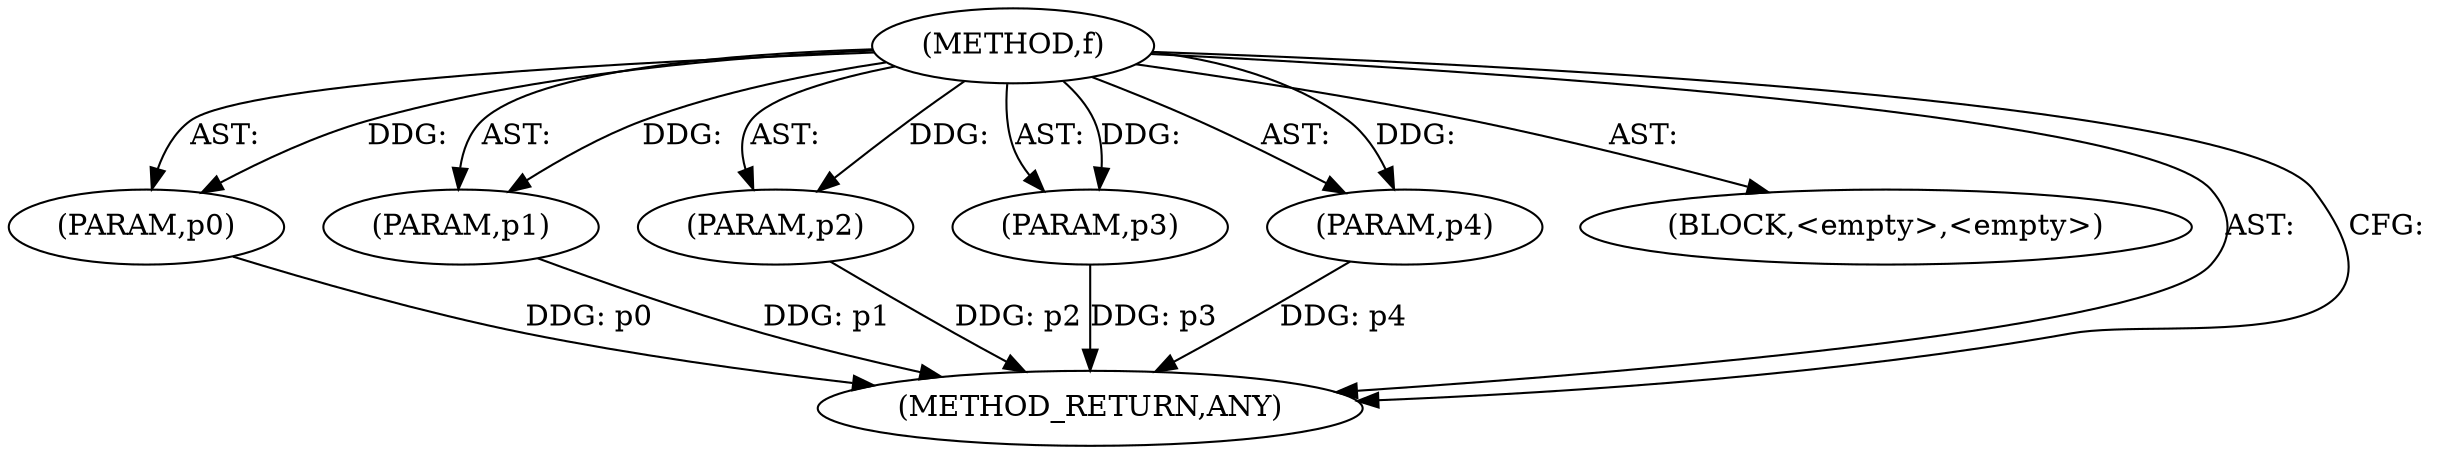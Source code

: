 digraph "f" {  
"391" [label = <(METHOD,f)> ]
"392" [label = <(PARAM,p0)> ]
"393" [label = <(PARAM,p1)> ]
"394" [label = <(PARAM,p2)> ]
"395" [label = <(PARAM,p3)> ]
"396" [label = <(PARAM,p4)> ]
"397" [label = <(BLOCK,&lt;empty&gt;,&lt;empty&gt;)> ]
"398" [label = <(METHOD_RETURN,ANY)> ]
  "391" -> "392"  [ label = "AST: "] 
  "391" -> "393"  [ label = "AST: "] 
  "391" -> "397"  [ label = "AST: "] 
  "391" -> "394"  [ label = "AST: "] 
  "391" -> "398"  [ label = "AST: "] 
  "391" -> "395"  [ label = "AST: "] 
  "391" -> "396"  [ label = "AST: "] 
  "391" -> "398"  [ label = "CFG: "] 
  "392" -> "398"  [ label = "DDG: p0"] 
  "393" -> "398"  [ label = "DDG: p1"] 
  "394" -> "398"  [ label = "DDG: p2"] 
  "395" -> "398"  [ label = "DDG: p3"] 
  "396" -> "398"  [ label = "DDG: p4"] 
  "391" -> "392"  [ label = "DDG: "] 
  "391" -> "393"  [ label = "DDG: "] 
  "391" -> "394"  [ label = "DDG: "] 
  "391" -> "395"  [ label = "DDG: "] 
  "391" -> "396"  [ label = "DDG: "] 
}
